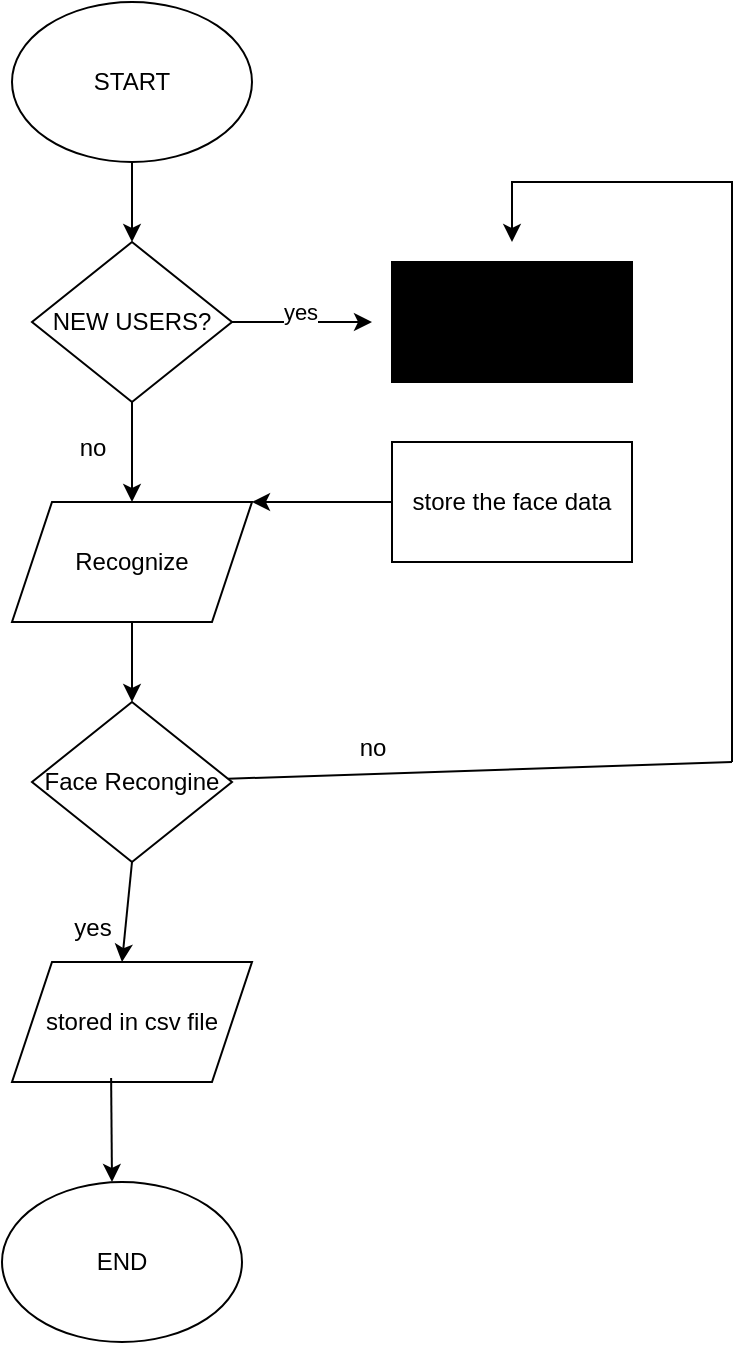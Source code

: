<mxfile version="28.2.5">
  <diagram name="Page-1" id="RahOJFnQkHqupawmUpDo">
    <mxGraphModel dx="1042" dy="508" grid="1" gridSize="10" guides="1" tooltips="1" connect="1" arrows="1" fold="1" page="1" pageScale="1" pageWidth="850" pageHeight="1100" background="#ffffff" math="0" shadow="0">
      <root>
        <mxCell id="0" />
        <mxCell id="1" parent="0" />
        <mxCell id="pdZdbXVG_pcG6PQis-wp-9" value="" style="endArrow=classic;html=1;rounded=0;" edge="1" parent="1">
          <mxGeometry width="50" height="50" relative="1" as="geometry">
            <mxPoint x="250" y="100" as="sourcePoint" />
            <mxPoint x="250" y="140" as="targetPoint" />
          </mxGeometry>
        </mxCell>
        <mxCell id="pdZdbXVG_pcG6PQis-wp-10" value="NEW USERS?" style="rhombus;whiteSpace=wrap;html=1;fillColor=light-dark(#FFFFFF,#FF9999);fontColor=light-dark(#000000,#000000);" vertex="1" parent="1">
          <mxGeometry x="200" y="140" width="100" height="80" as="geometry" />
        </mxCell>
        <mxCell id="pdZdbXVG_pcG6PQis-wp-11" value="" style="endArrow=classic;html=1;rounded=0;exitX=0.5;exitY=1;exitDx=0;exitDy=0;" edge="1" parent="1" source="pdZdbXVG_pcG6PQis-wp-10">
          <mxGeometry width="50" height="50" relative="1" as="geometry">
            <mxPoint x="240" y="230" as="sourcePoint" />
            <mxPoint x="250" y="270" as="targetPoint" />
          </mxGeometry>
        </mxCell>
        <mxCell id="pdZdbXVG_pcG6PQis-wp-12" value="Recognize" style="shape=parallelogram;perimeter=parallelogramPerimeter;whiteSpace=wrap;html=1;fixedSize=1;fillColor=light-dark(#FFFFFF,#FF9999);fontColor=light-dark(#000000,#000000);" vertex="1" parent="1">
          <mxGeometry x="190" y="270" width="120" height="60" as="geometry" />
        </mxCell>
        <mxCell id="pdZdbXVG_pcG6PQis-wp-13" value="" style="endArrow=classic;html=1;rounded=0;exitX=0.5;exitY=1;exitDx=0;exitDy=0;" edge="1" parent="1" source="pdZdbXVG_pcG6PQis-wp-12">
          <mxGeometry width="50" height="50" relative="1" as="geometry">
            <mxPoint x="260" y="400" as="sourcePoint" />
            <mxPoint x="250" y="370" as="targetPoint" />
          </mxGeometry>
        </mxCell>
        <mxCell id="pdZdbXVG_pcG6PQis-wp-14" value="Face Recongine" style="rhombus;whiteSpace=wrap;html=1;fillColor=light-dark(#FFFFFF,#FF9999);fontColor=light-dark(#000000,#000000);" vertex="1" parent="1">
          <mxGeometry x="200" y="370" width="100" height="80" as="geometry" />
        </mxCell>
        <mxCell id="pdZdbXVG_pcG6PQis-wp-15" value="" style="endArrow=classic;html=1;rounded=0;exitX=0.5;exitY=1;exitDx=0;exitDy=0;" edge="1" parent="1" source="pdZdbXVG_pcG6PQis-wp-14">
          <mxGeometry width="50" height="50" relative="1" as="geometry">
            <mxPoint x="270" y="530" as="sourcePoint" />
            <mxPoint x="245" y="500" as="targetPoint" />
          </mxGeometry>
        </mxCell>
        <mxCell id="pdZdbXVG_pcG6PQis-wp-16" value="stored in csv file" style="shape=parallelogram;perimeter=parallelogramPerimeter;whiteSpace=wrap;html=1;fixedSize=1;fillColor=light-dark(#FFFFFF,#FF9999);fontColor=light-dark(#000000,#000000);" vertex="1" parent="1">
          <mxGeometry x="190" y="500" width="120" height="60" as="geometry" />
        </mxCell>
        <mxCell id="pdZdbXVG_pcG6PQis-wp-17" value="" style="endArrow=classic;html=1;rounded=0;exitX=0.413;exitY=0.967;exitDx=0;exitDy=0;exitPerimeter=0;" edge="1" parent="1" source="pdZdbXVG_pcG6PQis-wp-16">
          <mxGeometry width="50" height="50" relative="1" as="geometry">
            <mxPoint x="210" y="660" as="sourcePoint" />
            <mxPoint x="240" y="610" as="targetPoint" />
          </mxGeometry>
        </mxCell>
        <mxCell id="pdZdbXVG_pcG6PQis-wp-18" value="END" style="ellipse;whiteSpace=wrap;html=1;fillColor=light-dark(#FFFFFF,#FF9999);fontColor=light-dark(#000000,#000000);" vertex="1" parent="1">
          <mxGeometry x="185" y="610" width="120" height="80" as="geometry" />
        </mxCell>
        <mxCell id="pdZdbXVG_pcG6PQis-wp-20" value="" style="endArrow=classic;html=1;rounded=0;entryX=1;entryY=0;entryDx=0;entryDy=0;" edge="1" parent="1" target="pdZdbXVG_pcG6PQis-wp-12">
          <mxGeometry width="50" height="50" relative="1" as="geometry">
            <mxPoint x="380" y="270" as="sourcePoint" />
            <mxPoint x="450" y="270" as="targetPoint" />
          </mxGeometry>
        </mxCell>
        <mxCell id="pdZdbXVG_pcG6PQis-wp-21" value="" style="endArrow=classic;html=1;rounded=0;" edge="1" parent="1">
          <mxGeometry width="50" height="50" relative="1" as="geometry">
            <mxPoint x="300" y="180" as="sourcePoint" />
            <mxPoint x="370" y="180" as="targetPoint" />
          </mxGeometry>
        </mxCell>
        <mxCell id="pdZdbXVG_pcG6PQis-wp-33" value="yes" style="edgeLabel;html=1;align=center;verticalAlign=middle;resizable=0;points=[];" vertex="1" connectable="0" parent="pdZdbXVG_pcG6PQis-wp-21">
          <mxGeometry x="-0.046" y="5" relative="1" as="geometry">
            <mxPoint as="offset" />
          </mxGeometry>
        </mxCell>
        <mxCell id="pdZdbXVG_pcG6PQis-wp-26" value="store the face data" style="rounded=0;whiteSpace=wrap;html=1;fillColor=light-dark(#FFFFFF,#FF9999);fontColor=light-dark(#000000,#000000);" vertex="1" parent="1">
          <mxGeometry x="380" y="240" width="120" height="60" as="geometry" />
        </mxCell>
        <mxCell id="pdZdbXVG_pcG6PQis-wp-27" value="" style="endArrow=none;html=1;rounded=0;" edge="1" parent="1" source="pdZdbXVG_pcG6PQis-wp-14">
          <mxGeometry width="50" height="50" relative="1" as="geometry">
            <mxPoint x="300" y="460" as="sourcePoint" />
            <mxPoint x="550" y="400" as="targetPoint" />
          </mxGeometry>
        </mxCell>
        <mxCell id="pdZdbXVG_pcG6PQis-wp-28" value="" style="endArrow=classic;html=1;rounded=0;" edge="1" parent="1">
          <mxGeometry width="50" height="50" relative="1" as="geometry">
            <mxPoint x="550" y="400" as="sourcePoint" />
            <mxPoint x="440" y="140" as="targetPoint" />
            <Array as="points">
              <mxPoint x="550" y="110" />
              <mxPoint x="440" y="110" />
            </Array>
          </mxGeometry>
        </mxCell>
        <mxCell id="pdZdbXVG_pcG6PQis-wp-29" value="START" style="ellipse;whiteSpace=wrap;html=1;fillColor=light-dark(#FFFFFF,#FF9999);fontColor=light-dark(#000000,#000000);" vertex="1" parent="1">
          <mxGeometry x="190" y="20" width="120" height="80" as="geometry" />
        </mxCell>
        <mxCell id="pdZdbXVG_pcG6PQis-wp-32" value="Give&amp;nbsp; your photo" style="rounded=0;html=1;fillColor=light-dark(#000000,#FF9999);fontColor=light-dark(#000000,#000000);" vertex="1" parent="1">
          <mxGeometry x="380" y="150" width="120" height="60" as="geometry" />
        </mxCell>
        <mxCell id="pdZdbXVG_pcG6PQis-wp-35" value="no" style="text;html=1;align=center;verticalAlign=middle;resizable=0;points=[];autosize=1;strokeColor=none;fillColor=none;" vertex="1" parent="1">
          <mxGeometry x="350" y="378" width="40" height="30" as="geometry" />
        </mxCell>
        <mxCell id="pdZdbXVG_pcG6PQis-wp-37" value="yes" style="text;html=1;align=center;verticalAlign=middle;resizable=0;points=[];autosize=1;strokeColor=none;fillColor=none;" vertex="1" parent="1">
          <mxGeometry x="210" y="468" width="40" height="30" as="geometry" />
        </mxCell>
        <mxCell id="pdZdbXVG_pcG6PQis-wp-38" value="no" style="text;html=1;align=center;verticalAlign=middle;resizable=0;points=[];autosize=1;strokeColor=none;fillColor=none;" vertex="1" parent="1">
          <mxGeometry x="210" y="228" width="40" height="30" as="geometry" />
        </mxCell>
      </root>
    </mxGraphModel>
  </diagram>
</mxfile>
